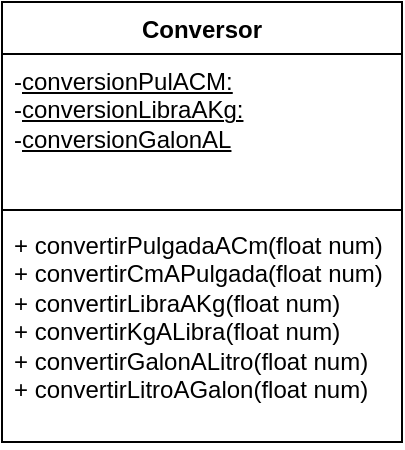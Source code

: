 <mxfile>
    <diagram id="d_FTJHFl7dNcDxY3Q-a8" name="Page-1">
        <mxGraphModel dx="542" dy="464" grid="1" gridSize="10" guides="1" tooltips="1" connect="1" arrows="1" fold="1" page="1" pageScale="1" pageWidth="850" pageHeight="1100" math="0" shadow="0">
            <root>
                <mxCell id="0"/>
                <mxCell id="1" parent="0"/>
                <mxCell id="10" value="Conversor" style="swimlane;fontStyle=1;align=center;verticalAlign=top;childLayout=stackLayout;horizontal=1;startSize=26;horizontalStack=0;resizeParent=1;resizeParentMax=0;resizeLast=0;collapsible=1;marginBottom=0;whiteSpace=wrap;html=1;" vertex="1" parent="1">
                    <mxGeometry x="160" y="160" width="200" height="220" as="geometry"/>
                </mxCell>
                <mxCell id="11" value="-&lt;u&gt;conversionPulACM:&lt;/u&gt;&lt;div&gt;-&lt;u&gt;conversionLibraAKg:&lt;/u&gt;&lt;/div&gt;&lt;div&gt;-&lt;u&gt;conversionGalonAL&lt;/u&gt;&lt;/div&gt;&lt;div&gt;&lt;u&gt;&lt;br&gt;&lt;/u&gt;&lt;/div&gt;" style="text;strokeColor=none;fillColor=none;align=left;verticalAlign=top;spacingLeft=4;spacingRight=4;overflow=hidden;rotatable=0;points=[[0,0.5],[1,0.5]];portConstraint=eastwest;whiteSpace=wrap;html=1;" vertex="1" parent="10">
                    <mxGeometry y="26" width="200" height="74" as="geometry"/>
                </mxCell>
                <mxCell id="12" value="" style="line;strokeWidth=1;fillColor=none;align=left;verticalAlign=middle;spacingTop=-1;spacingLeft=3;spacingRight=3;rotatable=0;labelPosition=right;points=[];portConstraint=eastwest;strokeColor=inherit;" vertex="1" parent="10">
                    <mxGeometry y="100" width="200" height="8" as="geometry"/>
                </mxCell>
                <mxCell id="13" value="+ convertirPulgadaACm(float num)&lt;div&gt;&lt;span style=&quot;color: rgb(0, 0, 0);&quot;&gt;+ convertirCmAPulgada(float num)&lt;/span&gt;&lt;/div&gt;&lt;div&gt;&lt;span style=&quot;color: rgb(0, 0, 0);&quot;&gt;+ convertirLibraAKg(float num)&lt;/span&gt;&lt;/div&gt;&lt;div&gt;&lt;span style=&quot;color: rgb(0, 0, 0);&quot;&gt;&lt;span style=&quot;color: rgb(0, 0, 0);&quot;&gt;+ convertirKgALibra(float num)&lt;/span&gt;&lt;/span&gt;&lt;/div&gt;&lt;div&gt;&lt;span style=&quot;color: rgb(0, 0, 0);&quot;&gt;&lt;span style=&quot;color: rgb(0, 0, 0);&quot;&gt;+ convertirGalonALitro(float num)&lt;/span&gt;&lt;span style=&quot;color: rgb(0, 0, 0);&quot;&gt;&lt;/span&gt;&lt;/span&gt;&lt;/div&gt;&lt;div&gt;&lt;span style=&quot;color: rgb(0, 0, 0);&quot;&gt;&lt;span style=&quot;color: rgb(0, 0, 0);&quot;&gt;+ convertirLitroAGalon(float num)&lt;/span&gt;&lt;span style=&quot;color: rgb(0, 0, 0);&quot;&gt;&lt;/span&gt;&lt;/span&gt;&lt;/div&gt;" style="text;strokeColor=none;fillColor=none;align=left;verticalAlign=top;spacingLeft=4;spacingRight=4;overflow=hidden;rotatable=0;points=[[0,0.5],[1,0.5]];portConstraint=eastwest;whiteSpace=wrap;html=1;" vertex="1" parent="10">
                    <mxGeometry y="108" width="200" height="112" as="geometry"/>
                </mxCell>
            </root>
        </mxGraphModel>
    </diagram>
</mxfile>